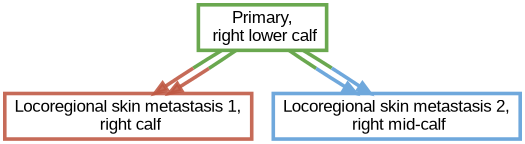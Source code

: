 digraph  {
dpi=600;size=3.5;
"Primary,\n right lower calf" [color="#6aa84f", fillcolor=white, fontname=Arial, penwidth="3.0", shape=box];
"Locoregional skin metastasis 1,\n right calf" [color="#be5742e1", fillcolor=white, fontname=Arial, penwidth="3.0", shape=box];
"Locoregional skin metastasis 2,\n right mid-calf" [color="#6fa8dc", fillcolor=white, fontname=Arial, penwidth="3.0", shape=box];
"Primary,\n right lower calf" -> "Locoregional skin metastasis 1,\n right calf"  [color="#6aa84f;0.5:#be5742e1", key=0, penwidth=3];
"Primary,\n right lower calf" -> "Locoregional skin metastasis 1,\n right calf"  [color="#6aa84f;0.5:#be5742e1", key=1, penwidth=3];
"Primary,\n right lower calf" -> "Locoregional skin metastasis 2,\n right mid-calf"  [color="#6aa84f;0.5:#6fa8dc", key=0, penwidth=3];
"Primary,\n right lower calf" -> "Locoregional skin metastasis 2,\n right mid-calf"  [color="#6aa84f;0.5:#6fa8dc", key=1, penwidth=3];
}
